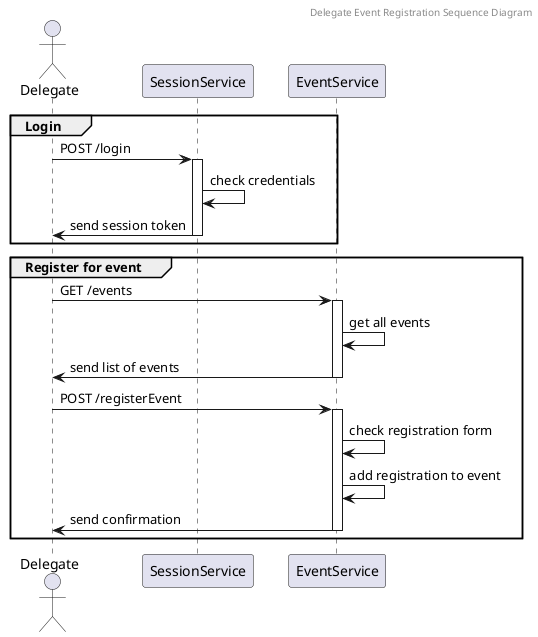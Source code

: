 @startuml DelegateRegistration

header Delegate Event Registration Sequence Diagram

actor Delegate
participant "SessionService" as SS
participant "EventService" as ES

group Login
Delegate -> SS: POST /login
activate SS
SS -> SS: check credentials
SS -> Delegate: send session token
deactivate SS
end

group Register for event
Delegate -> ES: GET /events
activate ES
ES -> ES: get all events
ES -> Delegate: send list of events
deactivate ES
Delegate -> ES: POST /registerEvent 
activate ES
ES -> ES: check registration form
ES -> ES: add registration to event
ES -> Delegate: send confirmation
deactivate ES
end

@enduml
